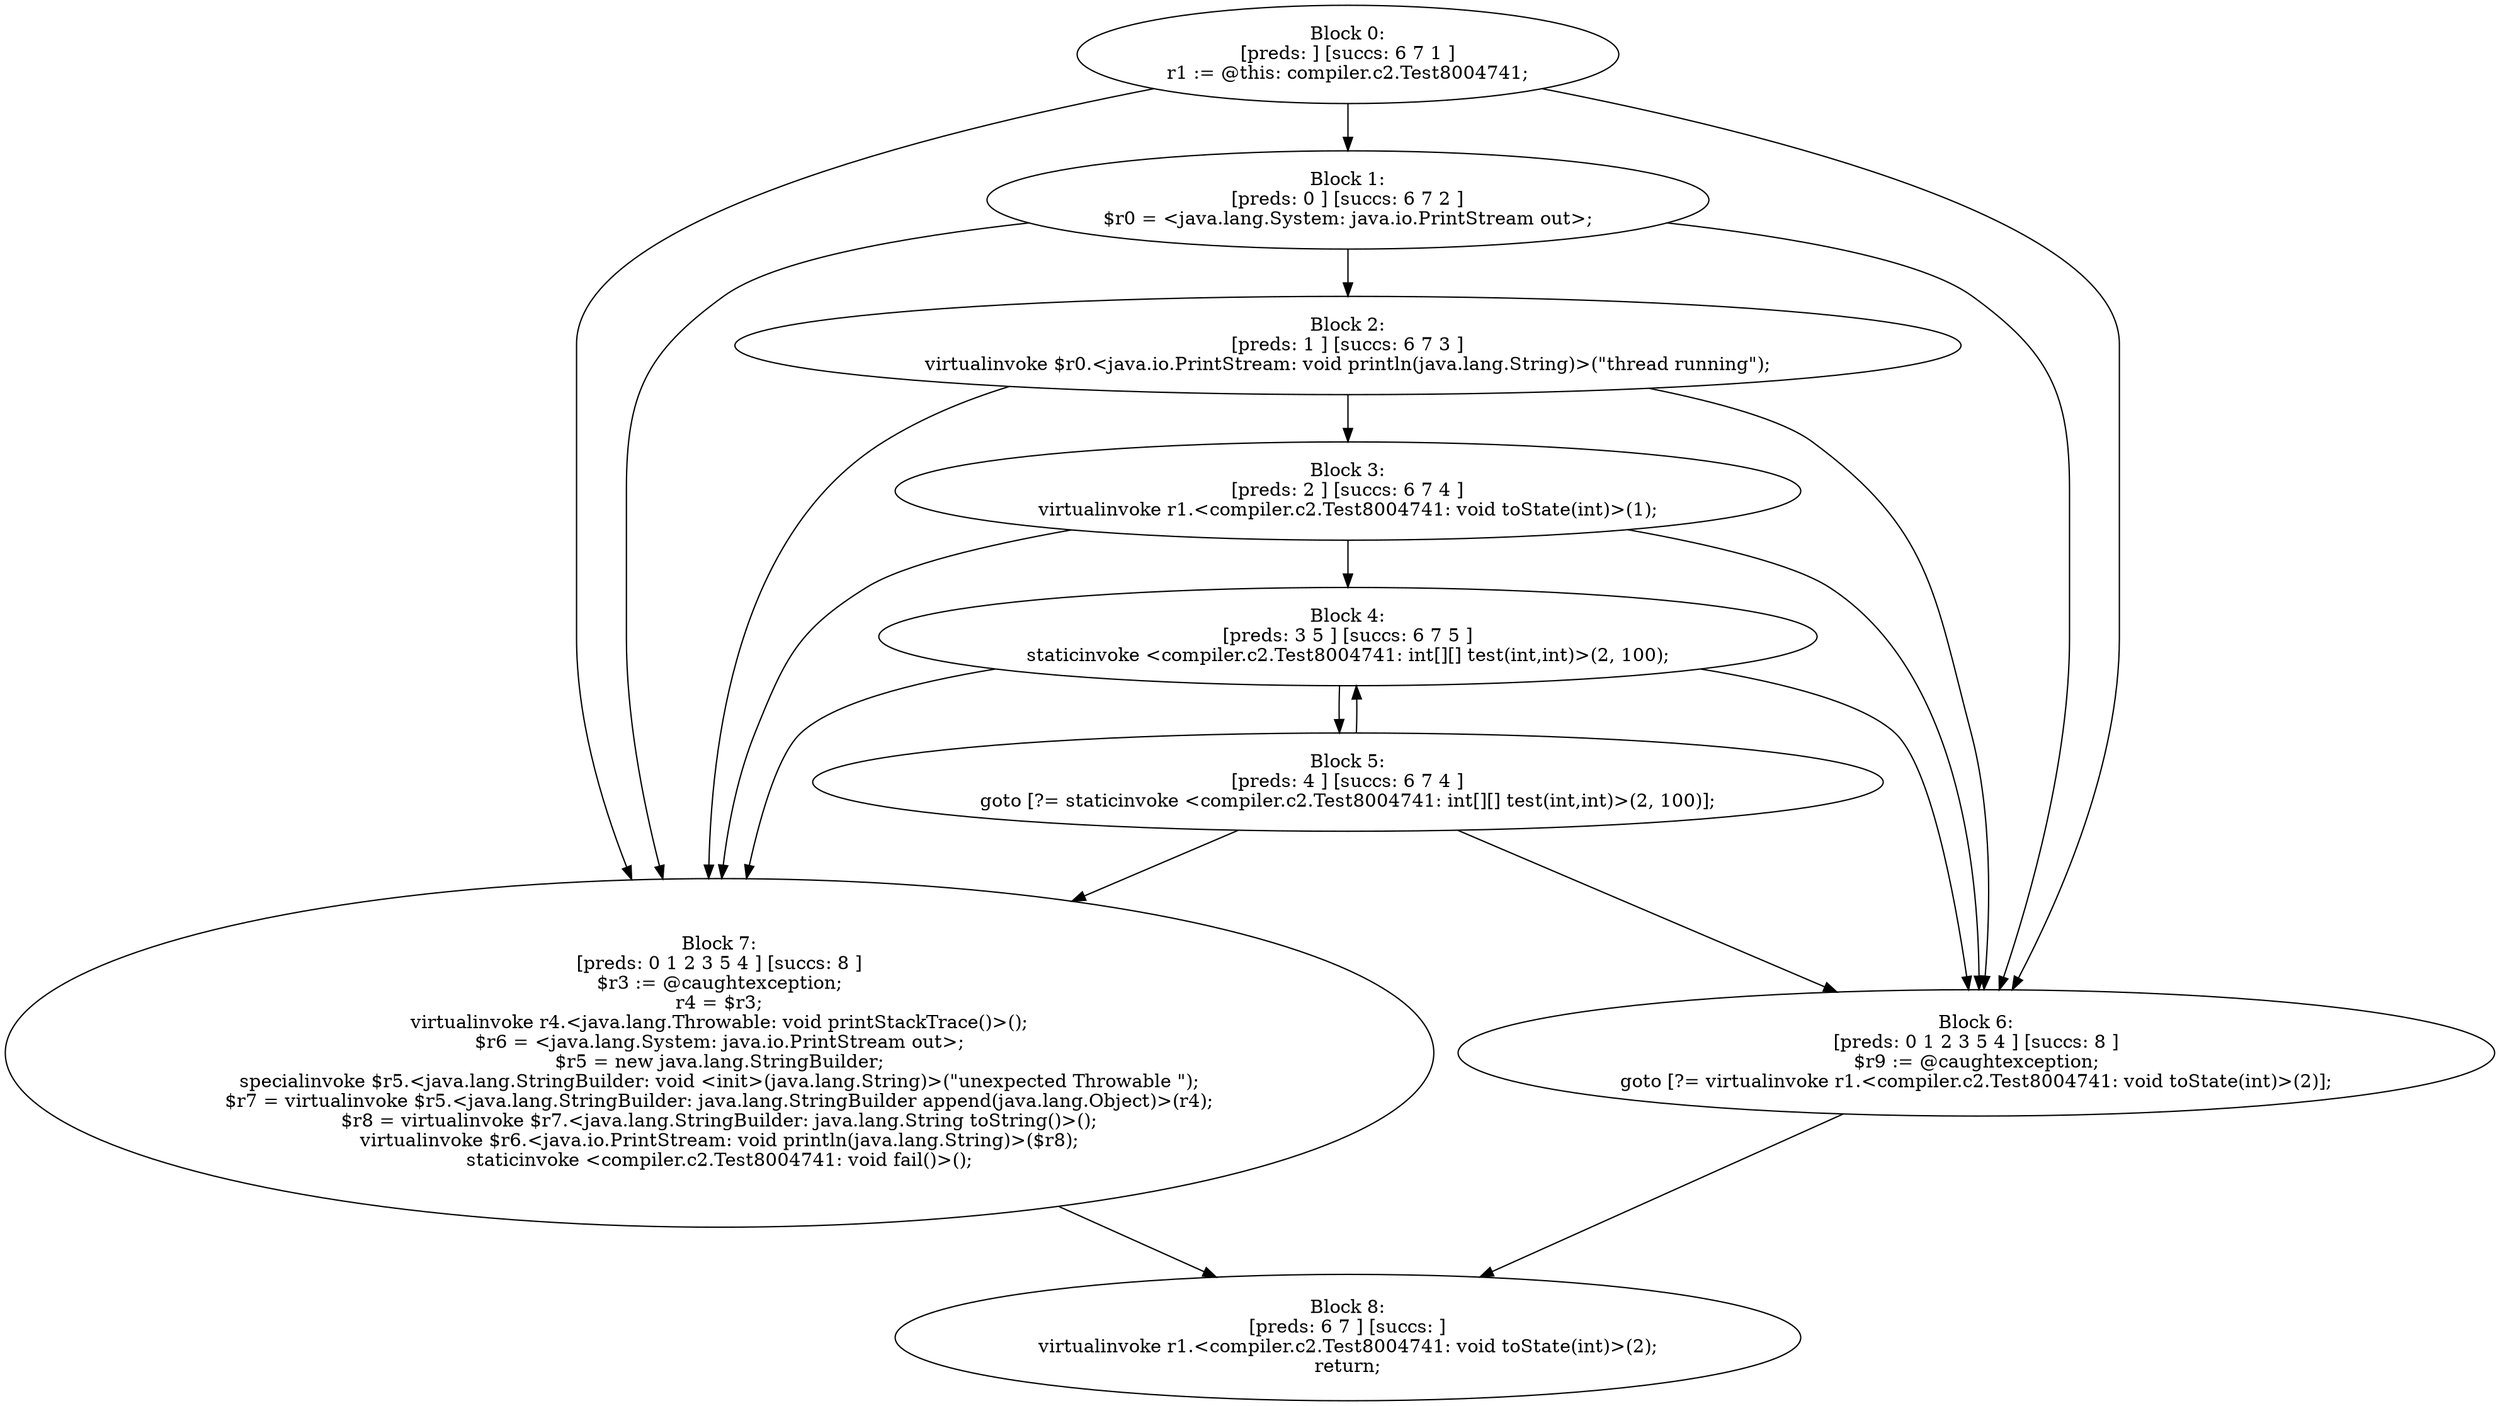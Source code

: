 digraph "unitGraph" {
    "Block 0:
[preds: ] [succs: 6 7 1 ]
r1 := @this: compiler.c2.Test8004741;
"
    "Block 1:
[preds: 0 ] [succs: 6 7 2 ]
$r0 = <java.lang.System: java.io.PrintStream out>;
"
    "Block 2:
[preds: 1 ] [succs: 6 7 3 ]
virtualinvoke $r0.<java.io.PrintStream: void println(java.lang.String)>(\"thread running\");
"
    "Block 3:
[preds: 2 ] [succs: 6 7 4 ]
virtualinvoke r1.<compiler.c2.Test8004741: void toState(int)>(1);
"
    "Block 4:
[preds: 3 5 ] [succs: 6 7 5 ]
staticinvoke <compiler.c2.Test8004741: int[][] test(int,int)>(2, 100);
"
    "Block 5:
[preds: 4 ] [succs: 6 7 4 ]
goto [?= staticinvoke <compiler.c2.Test8004741: int[][] test(int,int)>(2, 100)];
"
    "Block 6:
[preds: 0 1 2 3 5 4 ] [succs: 8 ]
$r9 := @caughtexception;
goto [?= virtualinvoke r1.<compiler.c2.Test8004741: void toState(int)>(2)];
"
    "Block 7:
[preds: 0 1 2 3 5 4 ] [succs: 8 ]
$r3 := @caughtexception;
r4 = $r3;
virtualinvoke r4.<java.lang.Throwable: void printStackTrace()>();
$r6 = <java.lang.System: java.io.PrintStream out>;
$r5 = new java.lang.StringBuilder;
specialinvoke $r5.<java.lang.StringBuilder: void <init>(java.lang.String)>(\"unexpected Throwable \");
$r7 = virtualinvoke $r5.<java.lang.StringBuilder: java.lang.StringBuilder append(java.lang.Object)>(r4);
$r8 = virtualinvoke $r7.<java.lang.StringBuilder: java.lang.String toString()>();
virtualinvoke $r6.<java.io.PrintStream: void println(java.lang.String)>($r8);
staticinvoke <compiler.c2.Test8004741: void fail()>();
"
    "Block 8:
[preds: 6 7 ] [succs: ]
virtualinvoke r1.<compiler.c2.Test8004741: void toState(int)>(2);
return;
"
    "Block 0:
[preds: ] [succs: 6 7 1 ]
r1 := @this: compiler.c2.Test8004741;
"->"Block 6:
[preds: 0 1 2 3 5 4 ] [succs: 8 ]
$r9 := @caughtexception;
goto [?= virtualinvoke r1.<compiler.c2.Test8004741: void toState(int)>(2)];
";
    "Block 0:
[preds: ] [succs: 6 7 1 ]
r1 := @this: compiler.c2.Test8004741;
"->"Block 7:
[preds: 0 1 2 3 5 4 ] [succs: 8 ]
$r3 := @caughtexception;
r4 = $r3;
virtualinvoke r4.<java.lang.Throwable: void printStackTrace()>();
$r6 = <java.lang.System: java.io.PrintStream out>;
$r5 = new java.lang.StringBuilder;
specialinvoke $r5.<java.lang.StringBuilder: void <init>(java.lang.String)>(\"unexpected Throwable \");
$r7 = virtualinvoke $r5.<java.lang.StringBuilder: java.lang.StringBuilder append(java.lang.Object)>(r4);
$r8 = virtualinvoke $r7.<java.lang.StringBuilder: java.lang.String toString()>();
virtualinvoke $r6.<java.io.PrintStream: void println(java.lang.String)>($r8);
staticinvoke <compiler.c2.Test8004741: void fail()>();
";
    "Block 0:
[preds: ] [succs: 6 7 1 ]
r1 := @this: compiler.c2.Test8004741;
"->"Block 1:
[preds: 0 ] [succs: 6 7 2 ]
$r0 = <java.lang.System: java.io.PrintStream out>;
";
    "Block 1:
[preds: 0 ] [succs: 6 7 2 ]
$r0 = <java.lang.System: java.io.PrintStream out>;
"->"Block 6:
[preds: 0 1 2 3 5 4 ] [succs: 8 ]
$r9 := @caughtexception;
goto [?= virtualinvoke r1.<compiler.c2.Test8004741: void toState(int)>(2)];
";
    "Block 1:
[preds: 0 ] [succs: 6 7 2 ]
$r0 = <java.lang.System: java.io.PrintStream out>;
"->"Block 7:
[preds: 0 1 2 3 5 4 ] [succs: 8 ]
$r3 := @caughtexception;
r4 = $r3;
virtualinvoke r4.<java.lang.Throwable: void printStackTrace()>();
$r6 = <java.lang.System: java.io.PrintStream out>;
$r5 = new java.lang.StringBuilder;
specialinvoke $r5.<java.lang.StringBuilder: void <init>(java.lang.String)>(\"unexpected Throwable \");
$r7 = virtualinvoke $r5.<java.lang.StringBuilder: java.lang.StringBuilder append(java.lang.Object)>(r4);
$r8 = virtualinvoke $r7.<java.lang.StringBuilder: java.lang.String toString()>();
virtualinvoke $r6.<java.io.PrintStream: void println(java.lang.String)>($r8);
staticinvoke <compiler.c2.Test8004741: void fail()>();
";
    "Block 1:
[preds: 0 ] [succs: 6 7 2 ]
$r0 = <java.lang.System: java.io.PrintStream out>;
"->"Block 2:
[preds: 1 ] [succs: 6 7 3 ]
virtualinvoke $r0.<java.io.PrintStream: void println(java.lang.String)>(\"thread running\");
";
    "Block 2:
[preds: 1 ] [succs: 6 7 3 ]
virtualinvoke $r0.<java.io.PrintStream: void println(java.lang.String)>(\"thread running\");
"->"Block 6:
[preds: 0 1 2 3 5 4 ] [succs: 8 ]
$r9 := @caughtexception;
goto [?= virtualinvoke r1.<compiler.c2.Test8004741: void toState(int)>(2)];
";
    "Block 2:
[preds: 1 ] [succs: 6 7 3 ]
virtualinvoke $r0.<java.io.PrintStream: void println(java.lang.String)>(\"thread running\");
"->"Block 7:
[preds: 0 1 2 3 5 4 ] [succs: 8 ]
$r3 := @caughtexception;
r4 = $r3;
virtualinvoke r4.<java.lang.Throwable: void printStackTrace()>();
$r6 = <java.lang.System: java.io.PrintStream out>;
$r5 = new java.lang.StringBuilder;
specialinvoke $r5.<java.lang.StringBuilder: void <init>(java.lang.String)>(\"unexpected Throwable \");
$r7 = virtualinvoke $r5.<java.lang.StringBuilder: java.lang.StringBuilder append(java.lang.Object)>(r4);
$r8 = virtualinvoke $r7.<java.lang.StringBuilder: java.lang.String toString()>();
virtualinvoke $r6.<java.io.PrintStream: void println(java.lang.String)>($r8);
staticinvoke <compiler.c2.Test8004741: void fail()>();
";
    "Block 2:
[preds: 1 ] [succs: 6 7 3 ]
virtualinvoke $r0.<java.io.PrintStream: void println(java.lang.String)>(\"thread running\");
"->"Block 3:
[preds: 2 ] [succs: 6 7 4 ]
virtualinvoke r1.<compiler.c2.Test8004741: void toState(int)>(1);
";
    "Block 3:
[preds: 2 ] [succs: 6 7 4 ]
virtualinvoke r1.<compiler.c2.Test8004741: void toState(int)>(1);
"->"Block 6:
[preds: 0 1 2 3 5 4 ] [succs: 8 ]
$r9 := @caughtexception;
goto [?= virtualinvoke r1.<compiler.c2.Test8004741: void toState(int)>(2)];
";
    "Block 3:
[preds: 2 ] [succs: 6 7 4 ]
virtualinvoke r1.<compiler.c2.Test8004741: void toState(int)>(1);
"->"Block 7:
[preds: 0 1 2 3 5 4 ] [succs: 8 ]
$r3 := @caughtexception;
r4 = $r3;
virtualinvoke r4.<java.lang.Throwable: void printStackTrace()>();
$r6 = <java.lang.System: java.io.PrintStream out>;
$r5 = new java.lang.StringBuilder;
specialinvoke $r5.<java.lang.StringBuilder: void <init>(java.lang.String)>(\"unexpected Throwable \");
$r7 = virtualinvoke $r5.<java.lang.StringBuilder: java.lang.StringBuilder append(java.lang.Object)>(r4);
$r8 = virtualinvoke $r7.<java.lang.StringBuilder: java.lang.String toString()>();
virtualinvoke $r6.<java.io.PrintStream: void println(java.lang.String)>($r8);
staticinvoke <compiler.c2.Test8004741: void fail()>();
";
    "Block 3:
[preds: 2 ] [succs: 6 7 4 ]
virtualinvoke r1.<compiler.c2.Test8004741: void toState(int)>(1);
"->"Block 4:
[preds: 3 5 ] [succs: 6 7 5 ]
staticinvoke <compiler.c2.Test8004741: int[][] test(int,int)>(2, 100);
";
    "Block 4:
[preds: 3 5 ] [succs: 6 7 5 ]
staticinvoke <compiler.c2.Test8004741: int[][] test(int,int)>(2, 100);
"->"Block 6:
[preds: 0 1 2 3 5 4 ] [succs: 8 ]
$r9 := @caughtexception;
goto [?= virtualinvoke r1.<compiler.c2.Test8004741: void toState(int)>(2)];
";
    "Block 4:
[preds: 3 5 ] [succs: 6 7 5 ]
staticinvoke <compiler.c2.Test8004741: int[][] test(int,int)>(2, 100);
"->"Block 7:
[preds: 0 1 2 3 5 4 ] [succs: 8 ]
$r3 := @caughtexception;
r4 = $r3;
virtualinvoke r4.<java.lang.Throwable: void printStackTrace()>();
$r6 = <java.lang.System: java.io.PrintStream out>;
$r5 = new java.lang.StringBuilder;
specialinvoke $r5.<java.lang.StringBuilder: void <init>(java.lang.String)>(\"unexpected Throwable \");
$r7 = virtualinvoke $r5.<java.lang.StringBuilder: java.lang.StringBuilder append(java.lang.Object)>(r4);
$r8 = virtualinvoke $r7.<java.lang.StringBuilder: java.lang.String toString()>();
virtualinvoke $r6.<java.io.PrintStream: void println(java.lang.String)>($r8);
staticinvoke <compiler.c2.Test8004741: void fail()>();
";
    "Block 4:
[preds: 3 5 ] [succs: 6 7 5 ]
staticinvoke <compiler.c2.Test8004741: int[][] test(int,int)>(2, 100);
"->"Block 5:
[preds: 4 ] [succs: 6 7 4 ]
goto [?= staticinvoke <compiler.c2.Test8004741: int[][] test(int,int)>(2, 100)];
";
    "Block 5:
[preds: 4 ] [succs: 6 7 4 ]
goto [?= staticinvoke <compiler.c2.Test8004741: int[][] test(int,int)>(2, 100)];
"->"Block 6:
[preds: 0 1 2 3 5 4 ] [succs: 8 ]
$r9 := @caughtexception;
goto [?= virtualinvoke r1.<compiler.c2.Test8004741: void toState(int)>(2)];
";
    "Block 5:
[preds: 4 ] [succs: 6 7 4 ]
goto [?= staticinvoke <compiler.c2.Test8004741: int[][] test(int,int)>(2, 100)];
"->"Block 7:
[preds: 0 1 2 3 5 4 ] [succs: 8 ]
$r3 := @caughtexception;
r4 = $r3;
virtualinvoke r4.<java.lang.Throwable: void printStackTrace()>();
$r6 = <java.lang.System: java.io.PrintStream out>;
$r5 = new java.lang.StringBuilder;
specialinvoke $r5.<java.lang.StringBuilder: void <init>(java.lang.String)>(\"unexpected Throwable \");
$r7 = virtualinvoke $r5.<java.lang.StringBuilder: java.lang.StringBuilder append(java.lang.Object)>(r4);
$r8 = virtualinvoke $r7.<java.lang.StringBuilder: java.lang.String toString()>();
virtualinvoke $r6.<java.io.PrintStream: void println(java.lang.String)>($r8);
staticinvoke <compiler.c2.Test8004741: void fail()>();
";
    "Block 5:
[preds: 4 ] [succs: 6 7 4 ]
goto [?= staticinvoke <compiler.c2.Test8004741: int[][] test(int,int)>(2, 100)];
"->"Block 4:
[preds: 3 5 ] [succs: 6 7 5 ]
staticinvoke <compiler.c2.Test8004741: int[][] test(int,int)>(2, 100);
";
    "Block 6:
[preds: 0 1 2 3 5 4 ] [succs: 8 ]
$r9 := @caughtexception;
goto [?= virtualinvoke r1.<compiler.c2.Test8004741: void toState(int)>(2)];
"->"Block 8:
[preds: 6 7 ] [succs: ]
virtualinvoke r1.<compiler.c2.Test8004741: void toState(int)>(2);
return;
";
    "Block 7:
[preds: 0 1 2 3 5 4 ] [succs: 8 ]
$r3 := @caughtexception;
r4 = $r3;
virtualinvoke r4.<java.lang.Throwable: void printStackTrace()>();
$r6 = <java.lang.System: java.io.PrintStream out>;
$r5 = new java.lang.StringBuilder;
specialinvoke $r5.<java.lang.StringBuilder: void <init>(java.lang.String)>(\"unexpected Throwable \");
$r7 = virtualinvoke $r5.<java.lang.StringBuilder: java.lang.StringBuilder append(java.lang.Object)>(r4);
$r8 = virtualinvoke $r7.<java.lang.StringBuilder: java.lang.String toString()>();
virtualinvoke $r6.<java.io.PrintStream: void println(java.lang.String)>($r8);
staticinvoke <compiler.c2.Test8004741: void fail()>();
"->"Block 8:
[preds: 6 7 ] [succs: ]
virtualinvoke r1.<compiler.c2.Test8004741: void toState(int)>(2);
return;
";
}
